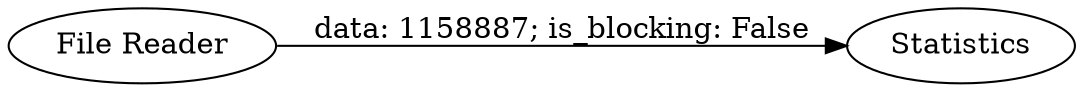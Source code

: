 digraph {
	"-7952924294624624942_1" [label="File Reader"]
	"-7952924294624624942_3" [label=Statistics]
	"-7952924294624624942_1" -> "-7952924294624624942_3" [label="data: 1158887; is_blocking: False"]
	rankdir=LR
}
